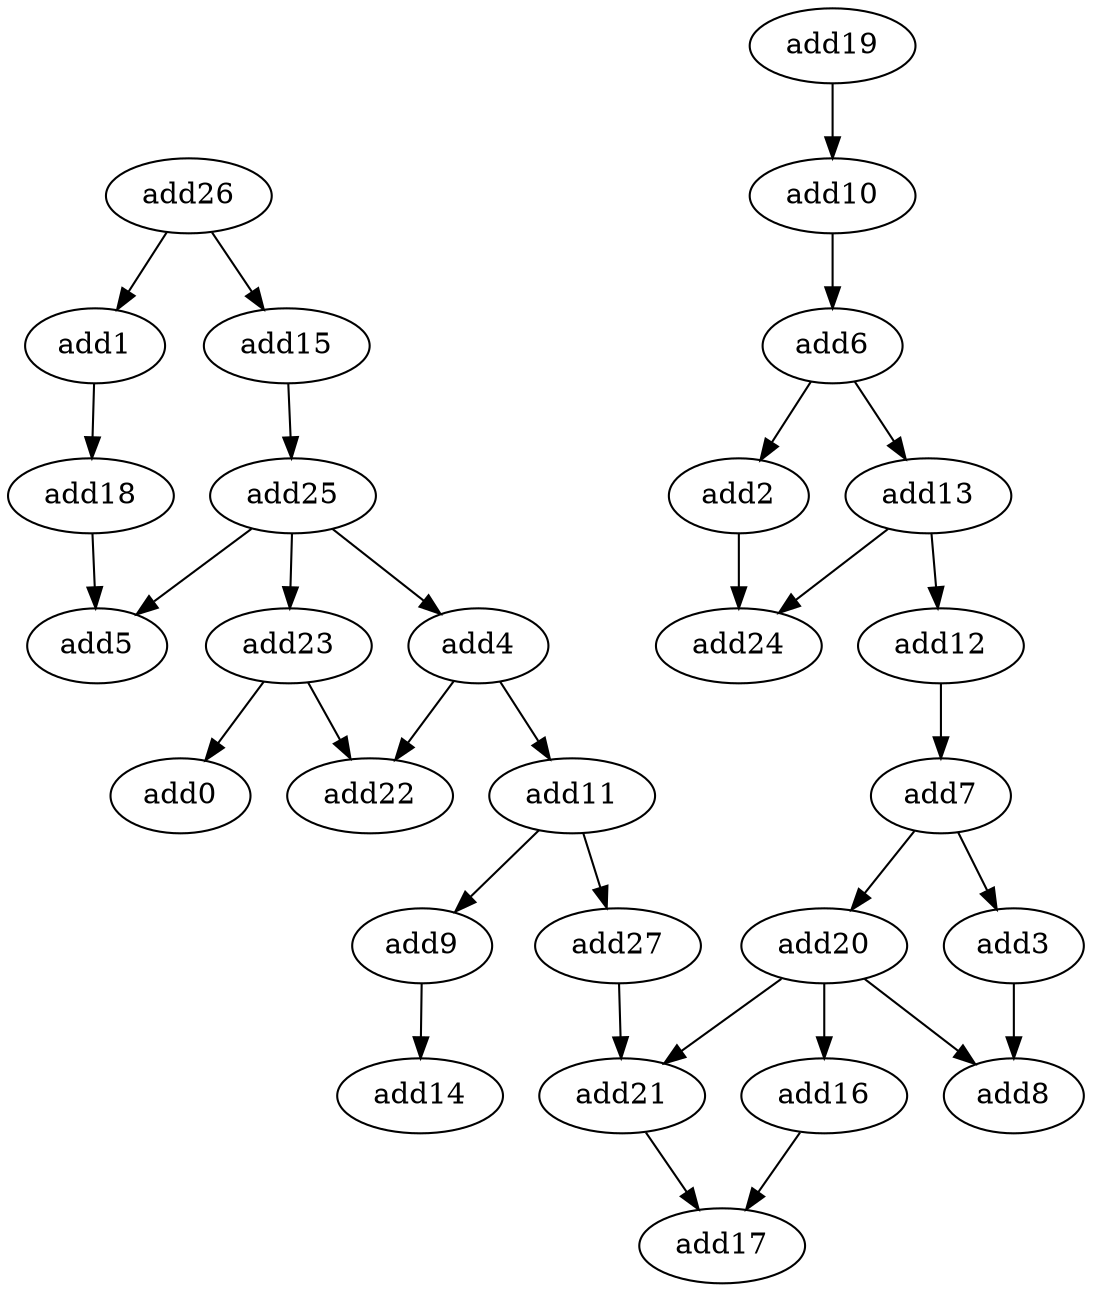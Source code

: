 strict digraph  {
add20 [opcode=add];
add5 [opcode=add];
add14 [opcode=add];
add0 [opcode=add];
add17 [opcode=add];
add21 [opcode=add];
add22 [opcode=add];
add23 [opcode=add];
add8 [opcode=add];
add10 [opcode=add];
add4 [opcode=add];
add18 [opcode=add];
add2 [opcode=add];
add13 [opcode=add];
add25 [opcode=add];
add6 [opcode=add];
add3 [opcode=add];
add9 [opcode=add];
add19 [opcode=add];
add11 [opcode=add];
add7 [opcode=add];
add12 [opcode=add];
add15 [opcode=add];
add1 [opcode=add];
add24 [opcode=add];
add26 [opcode=add];
add27 [opcode=add];
add16 [opcode=add];
add20 -> add21;
add20 -> add8;
add20 -> add16;
add21 -> add17;
add23 -> add0;
add23 -> add22;
add10 -> add6;
add4 -> add22;
add4 -> add11;
add18 -> add5;
add2 -> add24;
add13 -> add24;
add13 -> add12;
add25 -> add5;
add25 -> add23;
add25 -> add4;
add6 -> add2;
add6 -> add13;
add3 -> add8;
add9 -> add14;
add19 -> add10;
add11 -> add9;
add11 -> add27;
add7 -> add3;
add7 -> add20;
add12 -> add7;
add15 -> add25;
add1 -> add18;
add26 -> add1;
add26 -> add15;
add27 -> add21;
add16 -> add17;
}
